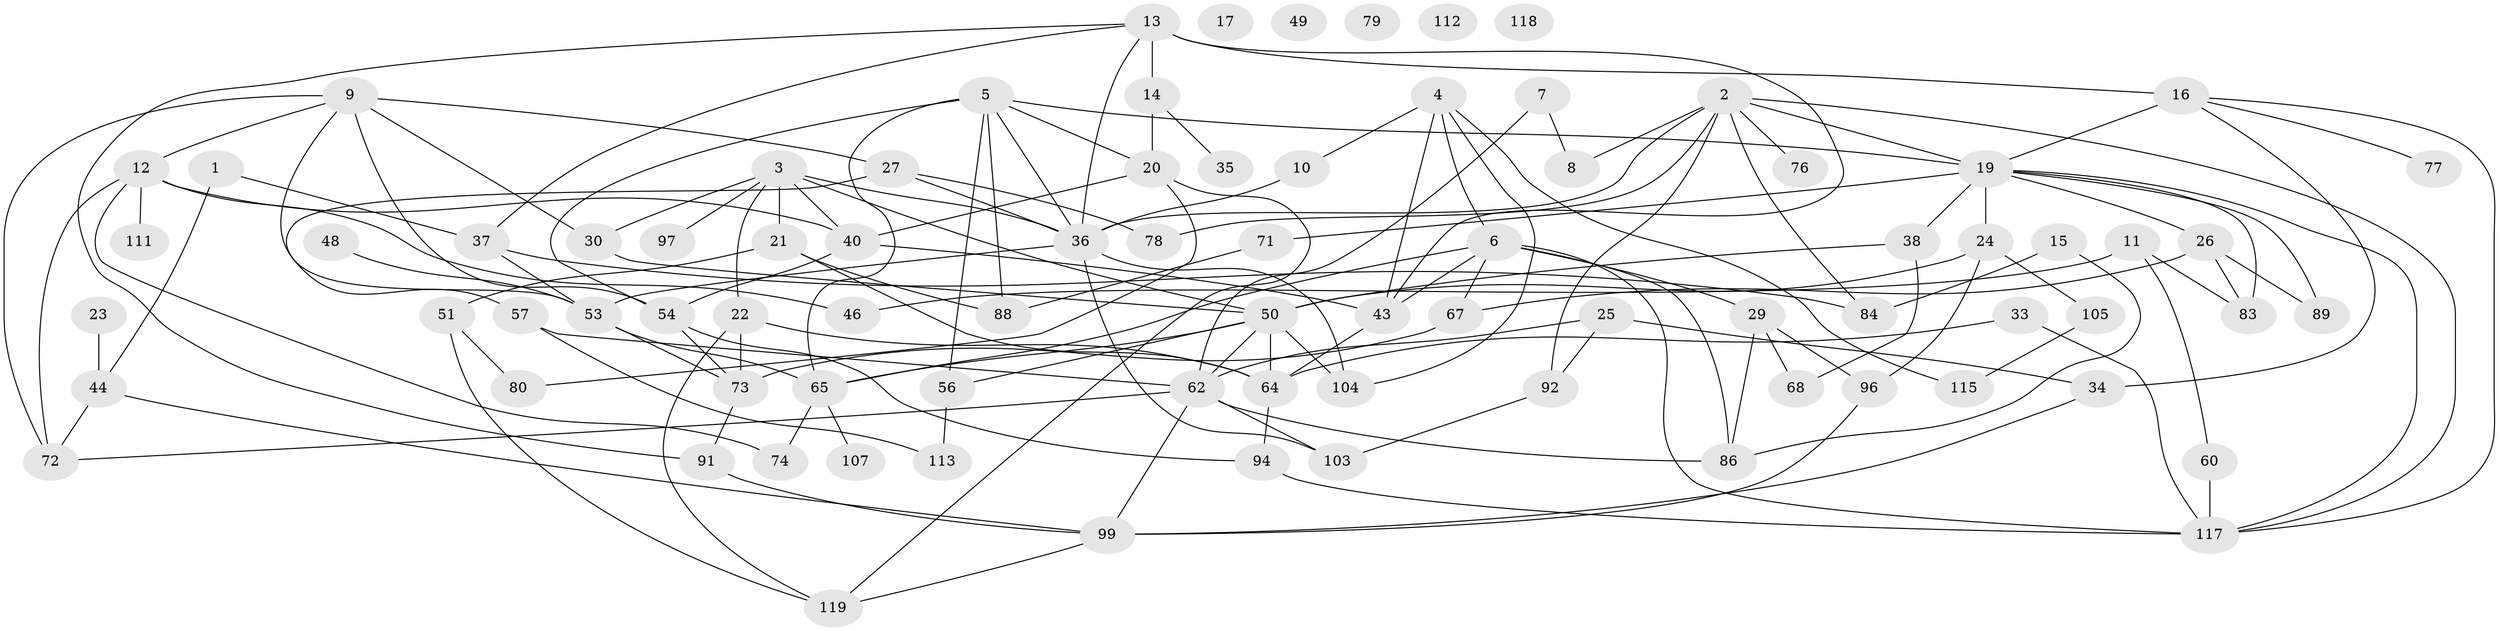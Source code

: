 // Generated by graph-tools (version 1.1) at 2025/23/03/03/25 07:23:25]
// undirected, 83 vertices, 146 edges
graph export_dot {
graph [start="1"]
  node [color=gray90,style=filled];
  1;
  2 [super="+87"];
  3 [super="+28"];
  4 [super="+18"];
  5 [super="+45"];
  6 [super="+52"];
  7 [super="+31"];
  8 [super="+109"];
  9 [super="+121"];
  10;
  11;
  12 [super="+120"];
  13 [super="+66"];
  14 [super="+82"];
  15;
  16 [super="+47"];
  17;
  19 [super="+32"];
  20 [super="+63"];
  21 [super="+41"];
  22 [super="+69"];
  23;
  24;
  25;
  26;
  27 [super="+42"];
  29 [super="+98"];
  30 [super="+39"];
  33;
  34 [super="+58"];
  35 [super="+123"];
  36 [super="+95"];
  37 [super="+85"];
  38;
  40;
  43 [super="+55"];
  44 [super="+59"];
  46 [super="+61"];
  48;
  49;
  50 [super="+110"];
  51 [super="+122"];
  53 [super="+93"];
  54 [super="+102"];
  56;
  57;
  60;
  62 [super="+70"];
  64 [super="+108"];
  65 [super="+81"];
  67 [super="+90"];
  68;
  71;
  72 [super="+116"];
  73 [super="+75"];
  74;
  76;
  77;
  78 [super="+106"];
  79;
  80 [super="+114"];
  83;
  84;
  86;
  88;
  89;
  91;
  92 [super="+101"];
  94;
  96;
  97;
  99 [super="+100"];
  103;
  104;
  105;
  107;
  111;
  112;
  113;
  115;
  117;
  118;
  119;
  1 -- 37;
  1 -- 44;
  2 -- 8;
  2 -- 36;
  2 -- 84;
  2 -- 117;
  2 -- 19;
  2 -- 76;
  2 -- 92;
  2 -- 78;
  3 -- 97;
  3 -- 50;
  3 -- 36;
  3 -- 21;
  3 -- 40;
  3 -- 22;
  3 -- 30;
  4 -- 43;
  4 -- 115;
  4 -- 6;
  4 -- 104;
  4 -- 10;
  5 -- 88;
  5 -- 19;
  5 -- 36;
  5 -- 20;
  5 -- 54;
  5 -- 56;
  5 -- 65;
  6 -- 29;
  6 -- 65;
  6 -- 86;
  6 -- 117;
  6 -- 67;
  6 -- 43;
  7 -- 8;
  7 -- 62;
  9 -- 72;
  9 -- 12;
  9 -- 53;
  9 -- 54;
  9 -- 27;
  9 -- 30;
  10 -- 36;
  11 -- 60;
  11 -- 83;
  11 -- 46;
  12 -- 40;
  12 -- 74;
  12 -- 72;
  12 -- 111;
  12 -- 46;
  13 -- 16 [weight=2];
  13 -- 36;
  13 -- 37;
  13 -- 91;
  13 -- 43;
  13 -- 14;
  14 -- 20;
  14 -- 35;
  15 -- 84;
  15 -- 86;
  16 -- 34;
  16 -- 19;
  16 -- 77;
  16 -- 117;
  19 -- 24 [weight=2];
  19 -- 38;
  19 -- 83;
  19 -- 117;
  19 -- 71;
  19 -- 89;
  19 -- 26;
  20 -- 80;
  20 -- 119;
  20 -- 40;
  21 -- 88;
  21 -- 51;
  21 -- 64;
  22 -- 64;
  22 -- 73;
  22 -- 119;
  23 -- 44;
  24 -- 50;
  24 -- 96;
  24 -- 105;
  25 -- 34;
  25 -- 62;
  25 -- 92;
  26 -- 67;
  26 -- 83;
  26 -- 89;
  27 -- 36;
  27 -- 57;
  27 -- 78;
  29 -- 86;
  29 -- 96;
  29 -- 68;
  30 -- 50;
  33 -- 117;
  33 -- 64;
  34 -- 99;
  36 -- 104;
  36 -- 53;
  36 -- 103;
  37 -- 53;
  37 -- 84;
  38 -- 68;
  38 -- 50;
  40 -- 43;
  40 -- 54;
  43 -- 64;
  44 -- 72;
  44 -- 99;
  48 -- 53;
  50 -- 64;
  50 -- 104;
  50 -- 56;
  50 -- 65;
  50 -- 62;
  51 -- 119;
  51 -- 80;
  53 -- 65;
  53 -- 73;
  54 -- 73;
  54 -- 94;
  56 -- 113;
  57 -- 113;
  57 -- 62;
  60 -- 117;
  62 -- 86;
  62 -- 103;
  62 -- 72;
  62 -- 99;
  64 -- 94;
  65 -- 74;
  65 -- 107;
  67 -- 73;
  71 -- 88;
  73 -- 91;
  91 -- 99;
  92 -- 103;
  94 -- 117;
  96 -- 99;
  99 -- 119;
  105 -- 115;
}
